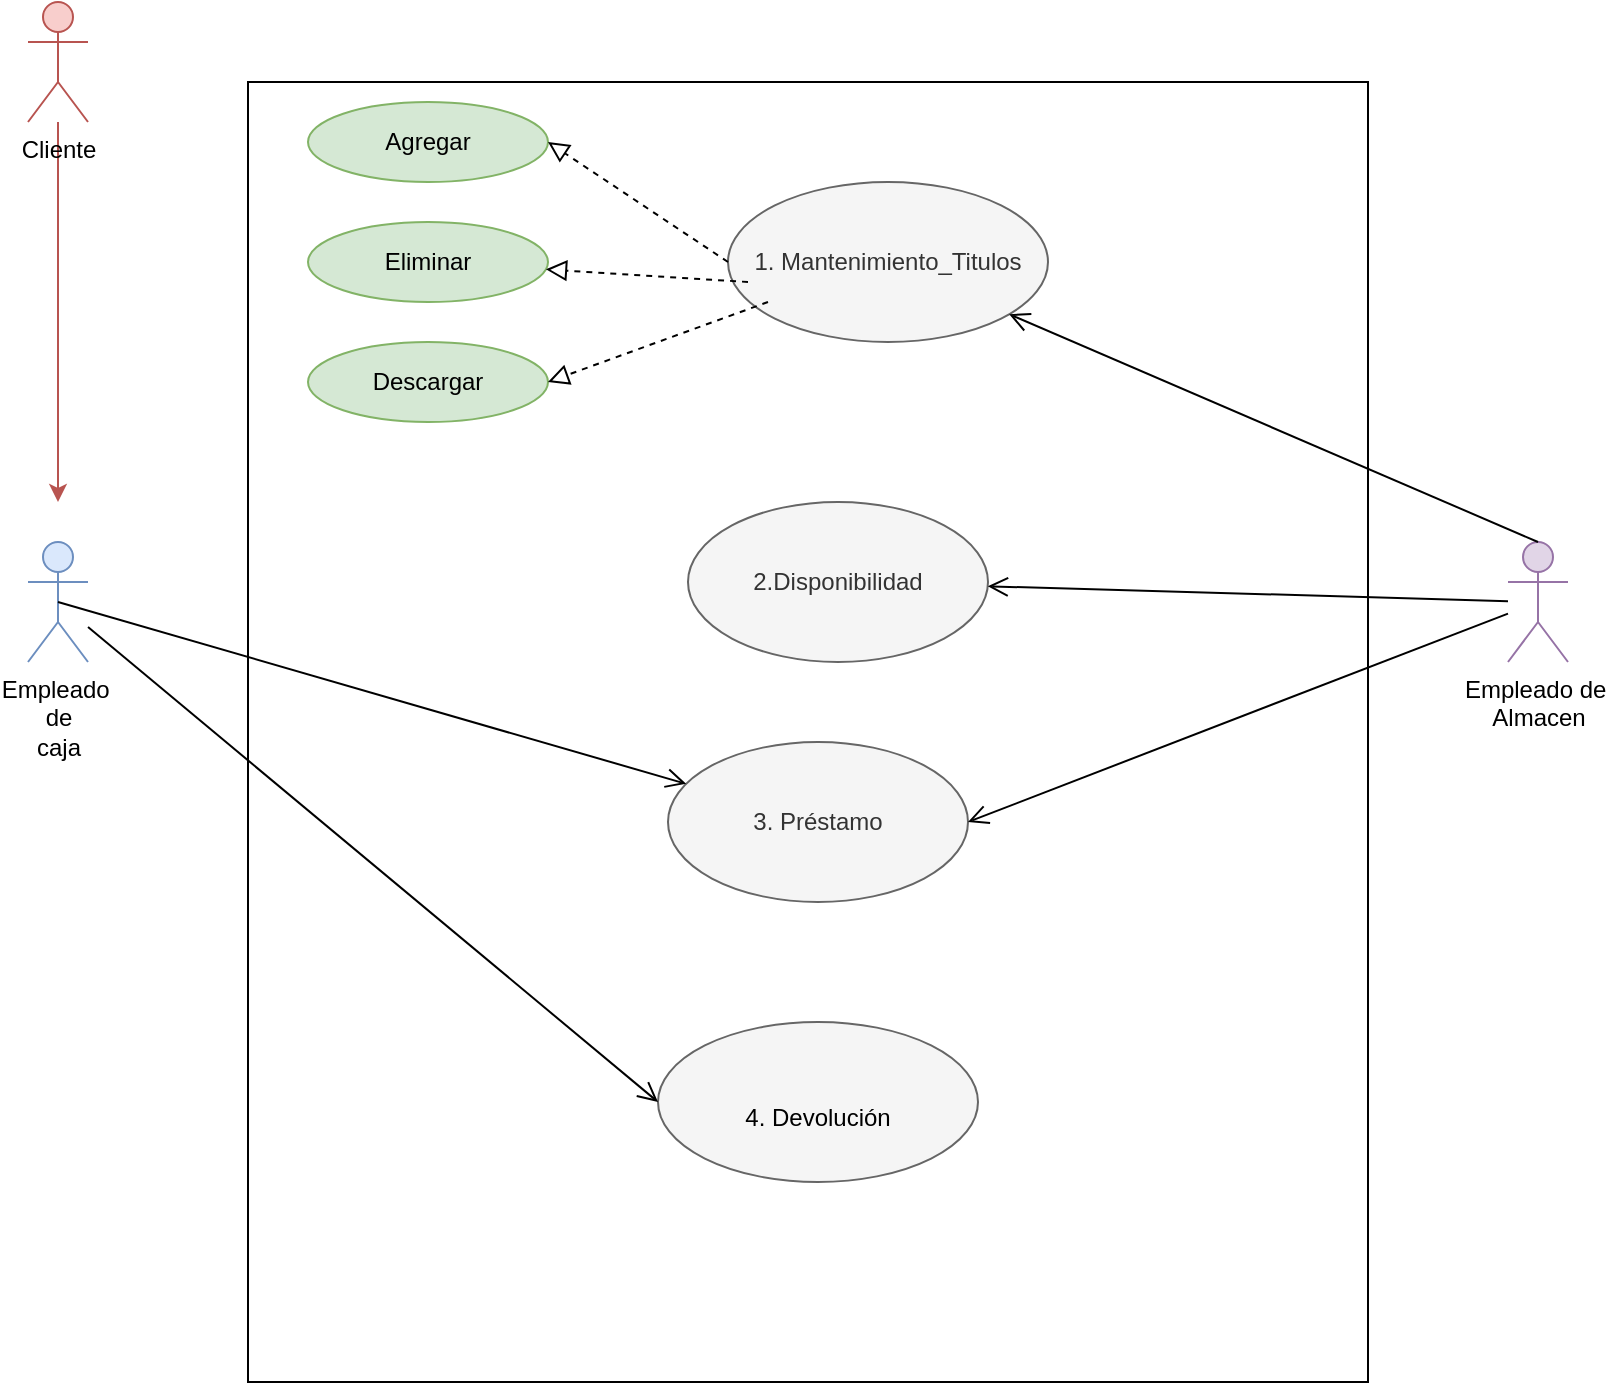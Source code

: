 <mxfile version="26.0.16">
  <diagram name="Página-1" id="da40iwoCjyu0HRO6WeT4">
    <mxGraphModel dx="1525" dy="878" grid="1" gridSize="10" guides="1" tooltips="1" connect="1" arrows="1" fold="1" page="1" pageScale="1" pageWidth="827" pageHeight="1169" math="0" shadow="0">
      <root>
        <mxCell id="0" />
        <mxCell id="1" parent="0" />
        <mxCell id="jOpaoaRghJcShHqxM7CB-61" style="edgeStyle=orthogonalEdgeStyle;rounded=0;orthogonalLoop=1;jettySize=auto;html=1;fillColor=#f8cecc;strokeColor=#b85450;" edge="1" parent="1" source="jOpaoaRghJcShHqxM7CB-59">
          <mxGeometry relative="1" as="geometry">
            <mxPoint x="45" y="290" as="targetPoint" />
          </mxGeometry>
        </mxCell>
        <mxCell id="jOpaoaRghJcShHqxM7CB-16" value="" style="rounded=0;whiteSpace=wrap;html=1;" vertex="1" parent="1">
          <mxGeometry x="140" y="80" width="560" height="650" as="geometry" />
        </mxCell>
        <mxCell id="jOpaoaRghJcShHqxM7CB-1" value="&lt;font style=&quot;vertical-align: inherit;&quot;&gt;&lt;font style=&quot;vertical-align: inherit;&quot;&gt;&lt;font style=&quot;vertical-align: inherit;&quot;&gt;&lt;font style=&quot;vertical-align: inherit;&quot;&gt;&lt;font style=&quot;vertical-align: inherit;&quot;&gt;&lt;font style=&quot;vertical-align: inherit;&quot;&gt;&lt;font style=&quot;vertical-align: inherit;&quot;&gt;&lt;font style=&quot;vertical-align: inherit;&quot;&gt;Empleado&amp;nbsp;&lt;/font&gt;&lt;/font&gt;&lt;/font&gt;&lt;/font&gt;&lt;/font&gt;&lt;/font&gt;&lt;/font&gt;&lt;/font&gt;&lt;div&gt;&lt;font style=&quot;vertical-align: inherit;&quot;&gt;&lt;font style=&quot;vertical-align: inherit;&quot;&gt;&lt;font style=&quot;vertical-align: inherit;&quot;&gt;&lt;font style=&quot;vertical-align: inherit;&quot;&gt;&lt;font style=&quot;vertical-align: inherit;&quot;&gt;&lt;font style=&quot;vertical-align: inherit;&quot;&gt;&lt;font style=&quot;vertical-align: inherit;&quot;&gt;&lt;font style=&quot;vertical-align: inherit;&quot;&gt;de&lt;/font&gt;&lt;/font&gt;&lt;/font&gt;&lt;/font&gt;&lt;/font&gt;&lt;/font&gt;&lt;/font&gt;&lt;/font&gt;&lt;/div&gt;&lt;div&gt;&lt;font style=&quot;vertical-align: inherit;&quot;&gt;&lt;font style=&quot;vertical-align: inherit;&quot;&gt;&lt;font style=&quot;vertical-align: inherit;&quot;&gt;&lt;font style=&quot;vertical-align: inherit;&quot;&gt;&lt;font style=&quot;vertical-align: inherit;&quot;&gt;&lt;font style=&quot;vertical-align: inherit;&quot;&gt;&lt;font style=&quot;vertical-align: inherit;&quot;&gt;&lt;font style=&quot;vertical-align: inherit;&quot;&gt;caja&lt;/font&gt;&lt;/font&gt;&lt;/font&gt;&lt;/font&gt;&lt;/font&gt;&lt;/font&gt;&lt;/font&gt;&lt;/font&gt;&lt;/div&gt;" style="shape=umlActor;verticalLabelPosition=bottom;verticalAlign=top;html=1;outlineConnect=0;fillColor=#dae8fc;strokeColor=#6c8ebf;" vertex="1" parent="1">
          <mxGeometry x="30" y="310" width="30" height="60" as="geometry" />
        </mxCell>
        <mxCell id="jOpaoaRghJcShHqxM7CB-2" value="&lt;font style=&quot;vertical-align: inherit;&quot;&gt;&lt;font style=&quot;vertical-align: inherit;&quot;&gt;&lt;font style=&quot;vertical-align: inherit;&quot;&gt;&lt;font style=&quot;vertical-align: inherit;&quot;&gt;Empleado de&amp;nbsp;&lt;/font&gt;&lt;/font&gt;&lt;/font&gt;&lt;/font&gt;&lt;div&gt;&lt;font style=&quot;vertical-align: inherit;&quot;&gt;&lt;font style=&quot;vertical-align: inherit;&quot;&gt;&lt;font style=&quot;vertical-align: inherit;&quot;&gt;&lt;font style=&quot;vertical-align: inherit;&quot;&gt;Almacen&lt;/font&gt;&lt;/font&gt;&lt;/font&gt;&lt;/font&gt;&lt;/div&gt;" style="shape=umlActor;verticalLabelPosition=bottom;verticalAlign=top;html=1;outlineConnect=0;fillColor=#e1d5e7;strokeColor=#9673a6;" vertex="1" parent="1">
          <mxGeometry x="770" y="310" width="30" height="60" as="geometry" />
        </mxCell>
        <mxCell id="jOpaoaRghJcShHqxM7CB-18" value="&lt;font style=&quot;vertical-align: inherit;&quot;&gt;&lt;font style=&quot;vertical-align: inherit;&quot;&gt;2.Disponibilidad&lt;/font&gt;&lt;/font&gt;" style="ellipse;whiteSpace=wrap;html=1;fillColor=#f5f5f5;fontColor=#333333;strokeColor=#666666;" vertex="1" parent="1">
          <mxGeometry x="360" y="290" width="150" height="80" as="geometry" />
        </mxCell>
        <mxCell id="jOpaoaRghJcShHqxM7CB-19" value="&lt;font style=&quot;vertical-align: inherit;&quot;&gt;&lt;font style=&quot;vertical-align: inherit;&quot;&gt;3. Préstamo&lt;/font&gt;&lt;/font&gt;" style="ellipse;whiteSpace=wrap;html=1;fillColor=#f5f5f5;fontColor=#333333;strokeColor=#666666;" vertex="1" parent="1">
          <mxGeometry x="350" y="410" width="150" height="80" as="geometry" />
        </mxCell>
        <mxCell id="jOpaoaRghJcShHqxM7CB-20" value="&lt;div&gt;&lt;br&gt;&lt;/div&gt;&lt;div&gt;&lt;div&gt;&lt;span style=&quot;background-color: transparent; color: light-dark(rgb(0, 0, 0), rgb(255, 255, 255));&quot;&gt;&lt;font style=&quot;vertical-align: inherit;&quot;&gt;&lt;font style=&quot;vertical-align: inherit;&quot;&gt;4. Devolución&lt;/font&gt;&lt;/font&gt;&lt;/span&gt;&lt;/div&gt;&lt;/div&gt;" style="ellipse;whiteSpace=wrap;html=1;fillColor=#f5f5f5;fontColor=#333333;strokeColor=#666666;" vertex="1" parent="1">
          <mxGeometry x="345" y="550" width="160" height="80" as="geometry" />
        </mxCell>
        <mxCell id="jOpaoaRghJcShHqxM7CB-21" value="&lt;font style=&quot;vertical-align: inherit;&quot;&gt;&lt;font style=&quot;vertical-align: inherit;&quot;&gt;1. Mantenimiento_Titulos&lt;/font&gt;&lt;/font&gt;" style="ellipse;whiteSpace=wrap;html=1;fillColor=#f5f5f5;fontColor=#333333;strokeColor=#666666;" vertex="1" parent="1">
          <mxGeometry x="380" y="130" width="160" height="80" as="geometry" />
        </mxCell>
        <mxCell id="jOpaoaRghJcShHqxM7CB-26" value="&lt;font style=&quot;vertical-align: inherit;&quot;&gt;&lt;font style=&quot;vertical-align: inherit;&quot;&gt;Agregar&lt;/font&gt;&lt;/font&gt;" style="ellipse;whiteSpace=wrap;html=1;fillColor=#d5e8d4;strokeColor=#82b366;" vertex="1" parent="1">
          <mxGeometry x="170" y="90" width="120" height="40" as="geometry" />
        </mxCell>
        <mxCell id="jOpaoaRghJcShHqxM7CB-27" value="&lt;font style=&quot;vertical-align: inherit;&quot;&gt;&lt;font style=&quot;vertical-align: inherit;&quot;&gt;Eliminar&lt;/font&gt;&lt;/font&gt;" style="ellipse;whiteSpace=wrap;html=1;fillColor=#d5e8d4;strokeColor=#82b366;" vertex="1" parent="1">
          <mxGeometry x="170" y="150" width="120" height="40" as="geometry" />
        </mxCell>
        <mxCell id="jOpaoaRghJcShHqxM7CB-28" value="&lt;font style=&quot;vertical-align: inherit;&quot;&gt;&lt;font style=&quot;vertical-align: inherit;&quot;&gt;Descargar&lt;/font&gt;&lt;/font&gt;" style="ellipse;whiteSpace=wrap;html=1;fillColor=#d5e8d4;strokeColor=#82b366;" vertex="1" parent="1">
          <mxGeometry x="170" y="210" width="120" height="40" as="geometry" />
        </mxCell>
        <mxCell id="jOpaoaRghJcShHqxM7CB-46" value="" style="endArrow=block;startArrow=none;endFill=0;startFill=0;endSize=8;html=1;verticalAlign=bottom;dashed=1;labelBackgroundColor=none;rounded=0;entryX=1;entryY=0.5;entryDx=0;entryDy=0;exitX=0;exitY=0.5;exitDx=0;exitDy=0;" edge="1" parent="1" source="jOpaoaRghJcShHqxM7CB-21" target="jOpaoaRghJcShHqxM7CB-26">
          <mxGeometry width="160" relative="1" as="geometry">
            <mxPoint x="140" y="370" as="sourcePoint" />
            <mxPoint x="300" y="370" as="targetPoint" />
          </mxGeometry>
        </mxCell>
        <mxCell id="jOpaoaRghJcShHqxM7CB-47" value="" style="endArrow=block;startArrow=none;endFill=0;startFill=0;endSize=8;html=1;verticalAlign=bottom;dashed=1;labelBackgroundColor=none;rounded=0;exitX=0;exitY=0.5;exitDx=0;exitDy=0;" edge="1" parent="1" target="jOpaoaRghJcShHqxM7CB-27">
          <mxGeometry width="160" relative="1" as="geometry">
            <mxPoint x="390" y="180" as="sourcePoint" />
            <mxPoint x="300" y="120" as="targetPoint" />
          </mxGeometry>
        </mxCell>
        <mxCell id="jOpaoaRghJcShHqxM7CB-48" value="" style="endArrow=block;startArrow=none;endFill=0;startFill=0;endSize=8;html=1;verticalAlign=bottom;dashed=1;labelBackgroundColor=none;rounded=0;entryX=1;entryY=0.5;entryDx=0;entryDy=0;exitX=0;exitY=0.5;exitDx=0;exitDy=0;" edge="1" parent="1" target="jOpaoaRghJcShHqxM7CB-28">
          <mxGeometry width="160" relative="1" as="geometry">
            <mxPoint x="400" y="190" as="sourcePoint" />
            <mxPoint x="310" y="130" as="targetPoint" />
          </mxGeometry>
        </mxCell>
        <mxCell id="jOpaoaRghJcShHqxM7CB-49" value="" style="endArrow=open;startArrow=none;endFill=0;startFill=0;endSize=8;html=1;verticalAlign=bottom;labelBackgroundColor=none;strokeWidth=1;rounded=0;entryX=0;entryY=0.5;entryDx=0;entryDy=0;" edge="1" parent="1" source="jOpaoaRghJcShHqxM7CB-1" target="jOpaoaRghJcShHqxM7CB-20">
          <mxGeometry width="160" relative="1" as="geometry">
            <mxPoint x="140" y="370" as="sourcePoint" />
            <mxPoint x="300" y="370" as="targetPoint" />
          </mxGeometry>
        </mxCell>
        <mxCell id="jOpaoaRghJcShHqxM7CB-54" value="" style="endArrow=open;startArrow=none;endFill=0;startFill=0;endSize=8;html=1;verticalAlign=bottom;labelBackgroundColor=none;strokeWidth=1;rounded=0;entryX=1;entryY=0.5;entryDx=0;entryDy=0;" edge="1" parent="1" source="jOpaoaRghJcShHqxM7CB-2" target="jOpaoaRghJcShHqxM7CB-19">
          <mxGeometry width="160" relative="1" as="geometry">
            <mxPoint x="520" y="350" as="sourcePoint" />
            <mxPoint x="765" y="567" as="targetPoint" />
          </mxGeometry>
        </mxCell>
        <mxCell id="jOpaoaRghJcShHqxM7CB-56" value="" style="endArrow=open;startArrow=none;endFill=0;startFill=0;endSize=8;html=1;verticalAlign=bottom;labelBackgroundColor=none;strokeWidth=1;rounded=0;" edge="1" parent="1" source="jOpaoaRghJcShHqxM7CB-2" target="jOpaoaRghJcShHqxM7CB-18">
          <mxGeometry width="160" relative="1" as="geometry">
            <mxPoint x="700" y="349" as="sourcePoint" />
            <mxPoint x="510" y="460" as="targetPoint" />
          </mxGeometry>
        </mxCell>
        <mxCell id="jOpaoaRghJcShHqxM7CB-57" value="" style="endArrow=open;startArrow=none;endFill=0;startFill=0;endSize=8;html=1;verticalAlign=bottom;labelBackgroundColor=none;strokeWidth=1;rounded=0;exitX=0.5;exitY=0;exitDx=0;exitDy=0;exitPerimeter=0;" edge="1" parent="1" source="jOpaoaRghJcShHqxM7CB-2" target="jOpaoaRghJcShHqxM7CB-21">
          <mxGeometry width="160" relative="1" as="geometry">
            <mxPoint x="700" y="270" as="sourcePoint" />
            <mxPoint x="520" y="270" as="targetPoint" />
          </mxGeometry>
        </mxCell>
        <mxCell id="jOpaoaRghJcShHqxM7CB-58" value="" style="endArrow=open;startArrow=none;endFill=0;startFill=0;endSize=8;html=1;verticalAlign=bottom;labelBackgroundColor=none;strokeWidth=1;rounded=0;exitX=0.5;exitY=0.5;exitDx=0;exitDy=0;exitPerimeter=0;" edge="1" parent="1" source="jOpaoaRghJcShHqxM7CB-1" target="jOpaoaRghJcShHqxM7CB-19">
          <mxGeometry width="160" relative="1" as="geometry">
            <mxPoint x="110" y="360" as="sourcePoint" />
            <mxPoint x="360" y="577" as="targetPoint" />
          </mxGeometry>
        </mxCell>
        <mxCell id="jOpaoaRghJcShHqxM7CB-59" value="Cliente" style="shape=umlActor;verticalLabelPosition=bottom;verticalAlign=top;html=1;outlineConnect=0;fillColor=#f8cecc;strokeColor=#b85450;" vertex="1" parent="1">
          <mxGeometry x="30" y="40" width="30" height="60" as="geometry" />
        </mxCell>
      </root>
    </mxGraphModel>
  </diagram>
</mxfile>
